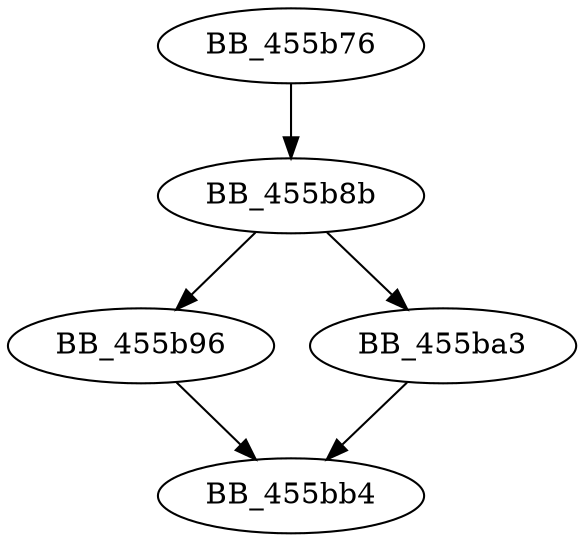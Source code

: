DiGraph sub_455B76{
BB_455b76->BB_455b8b
BB_455b8b->BB_455b96
BB_455b8b->BB_455ba3
BB_455b96->BB_455bb4
BB_455ba3->BB_455bb4
}
